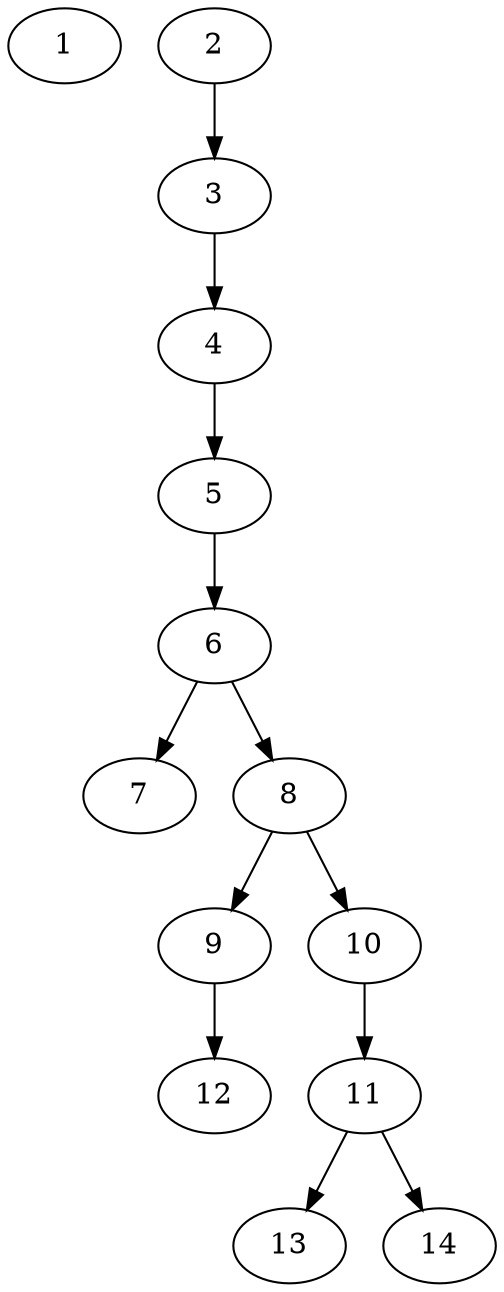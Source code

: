 // DAG (tier=1-easy, mode=data, n=14, ccr=0.320, fat=0.365, density=0.220, regular=0.608, jump=0.067, mindata=1048576, maxdata=8388608)
// DAG automatically generated by daggen at Sun Aug 24 16:33:33 2025
// /home/ermia/Project/Environments/daggen/bin/daggen --dot --ccr 0.320 --fat 0.365 --regular 0.608 --density 0.220 --jump 0.067 --mindata 1048576 --maxdata 8388608 -n 14 
digraph G {
  1 [size="2454059592519317", alpha="0.06", expect_size="1227029796259658"]
  2 [size="931427082639571", alpha="0.20", expect_size="465713541319785"]
  2 -> 3 [size ="15813608210432"]
  3 [size="7768722810624350", alpha="0.08", expect_size="3884361405312175"]
  3 -> 4 [size ="472236762857472"]
  4 [size="13320710007957786", alpha="0.01", expect_size="6660355003978893"]
  4 -> 5 [size ="29240078630912"]
  5 [size="517137062962587136", alpha="0.18", expect_size="258568531481293568"]
  5 -> 6 [size ="446416761651200"]
  6 [size="223339188584448000000", alpha="0.14", expect_size="111669594292224000000"]
  6 -> 7 [size ="294487326720000"]
  6 -> 8 [size ="294487326720000"]
  7 [size="1017567487532138880", alpha="0.07", expect_size="508783743766069440"]
  8 [size="9445092869718666", alpha="0.18", expect_size="4722546434859333"]
  8 -> 9 [size ="193837653819392"]
  8 -> 10 [size ="193837653819392"]
  9 [size="563684432302898675712", alpha="0.01", expect_size="281842216151449337856"]
  9 -> 12 [size ="545901156237312"]
  10 [size="230654965877630304256", alpha="0.12", expect_size="115327482938815152128"]
  10 -> 11 [size ="300883606765568"]
  11 [size="25295104182677512", alpha="0.03", expect_size="12647552091338756"]
  11 -> 13 [size ="13360066199552"]
  11 -> 14 [size ="13360066199552"]
  12 [size="213390982261548128", alpha="0.12", expect_size="106695491130774064"]
  13 [size="3766085568317006", alpha="0.02", expect_size="1883042784158503"]
  14 [size="6320899738523114", alpha="0.11", expect_size="3160449869261557"]
}